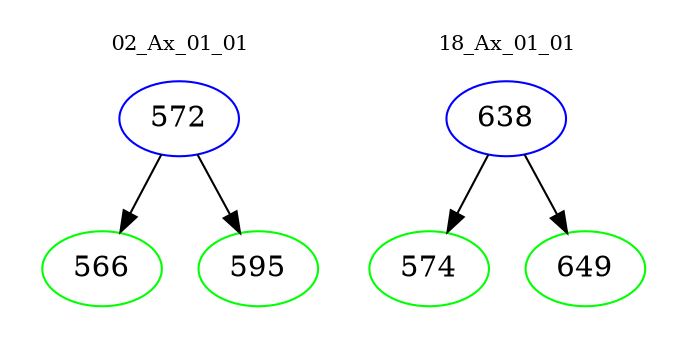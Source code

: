 digraph{
subgraph cluster_0 {
color = white
label = "02_Ax_01_01";
fontsize=10;
T0_572 [label="572", color="blue"]
T0_572 -> T0_566 [color="black"]
T0_566 [label="566", color="green"]
T0_572 -> T0_595 [color="black"]
T0_595 [label="595", color="green"]
}
subgraph cluster_1 {
color = white
label = "18_Ax_01_01";
fontsize=10;
T1_638 [label="638", color="blue"]
T1_638 -> T1_574 [color="black"]
T1_574 [label="574", color="green"]
T1_638 -> T1_649 [color="black"]
T1_649 [label="649", color="green"]
}
}
